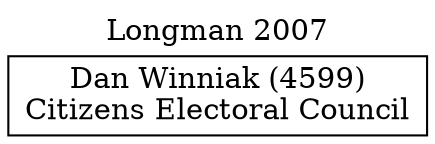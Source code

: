 // House preference flow
digraph "Dan Winniak (4599)_Longman_2007" {
	graph [label="Longman 2007" labelloc=t mclimit=10]
	node [shape=box]
	"Dan Winniak (4599)" [label="Dan Winniak (4599)
Citizens Electoral Council"]
}

